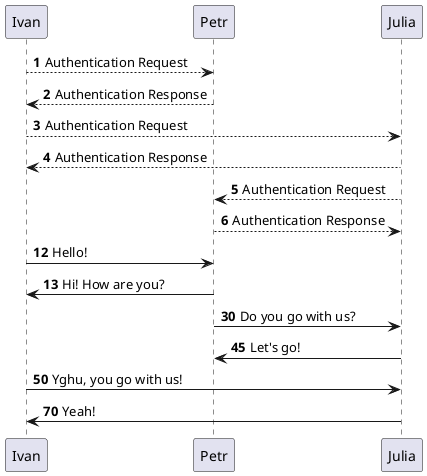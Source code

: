 @startuml
autonumber
Ivan --> Petr : Authentication Request
Ivan <-- Petr : Authentication Response
Ivan --> Julia : Authentication Request
Ivan <-- Julia : Authentication Response
Julia --> Petr : Authentication Request
Julia <-- Petr : Authentication Response

autonumber 12
Ivan -> Petr : Hello!
Ivan <- Petr : Hi! How are you?

autonumber 30 15
Petr -> Julia : Do you go with us?
Petr <- Julia : Let's go!

autonumber 50 20
Ivan -> Julia : Yghu, you go with us!
Ivan <- Julia : Yeah!

@enduml

